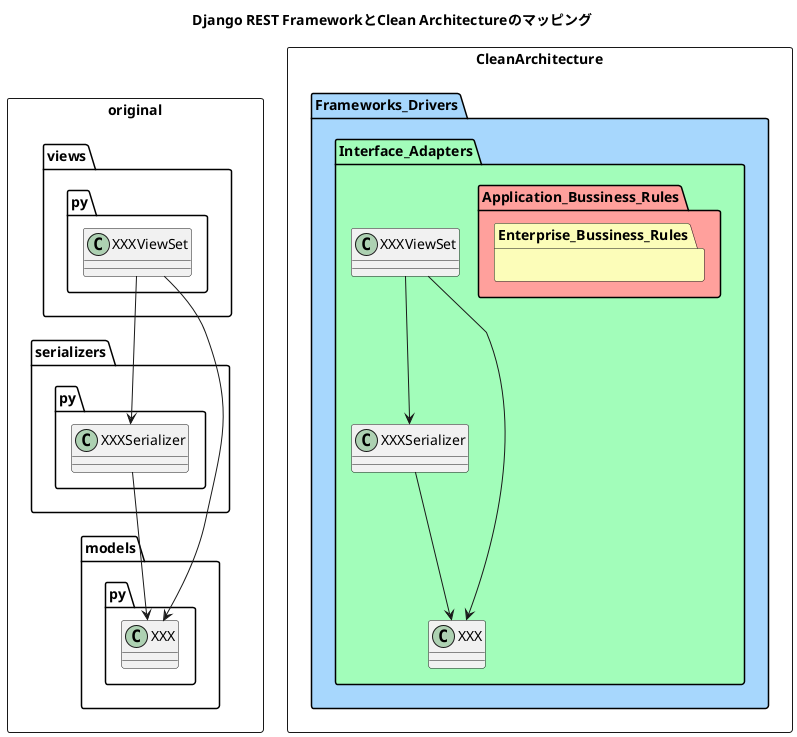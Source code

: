 @startuml relation arch

title Django REST FrameworkとClean Architectureのマッピング

rectangle original {
    namespace views.py {
        Class XXXViewSet
    }

    namespace serializers.py {
        Class XXXSerializer
    }

    namespace models.py {
        Class XXX
    }
    views.py.XXXViewSet -d-> serializers.py.XXXSerializer
    views.py.XXXViewSet -d-> models.py.XXX
    serializers.py.XXXSerializer -d-> models.py.XXX
}

rectangle CleanArchitecture {
    namespace Frameworks_Drivers #A7D7FD {
        namespace Interface_Adapters #A2FDBA {
            namespace Application_Bussiness_Rules #FFA09C {
                namespace Enterprise_Bussiness_Rules #FCFDB9 {
                }
            }
            Class XXXViewSet
            Class XXXSerializer
            Class XXX
            XXXViewSet -d-> XXXSerializer
            XXXViewSet -d-> XXX
            XXXSerializer -d-> XXX
        }
    }
}
@enduml